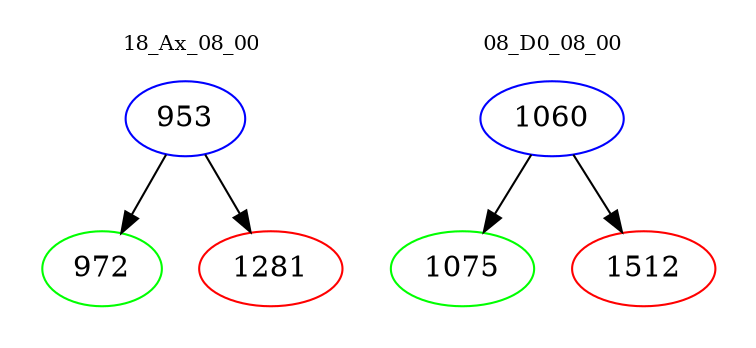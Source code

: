 digraph{
subgraph cluster_0 {
color = white
label = "18_Ax_08_00";
fontsize=10;
T0_953 [label="953", color="blue"]
T0_953 -> T0_972 [color="black"]
T0_972 [label="972", color="green"]
T0_953 -> T0_1281 [color="black"]
T0_1281 [label="1281", color="red"]
}
subgraph cluster_1 {
color = white
label = "08_D0_08_00";
fontsize=10;
T1_1060 [label="1060", color="blue"]
T1_1060 -> T1_1075 [color="black"]
T1_1075 [label="1075", color="green"]
T1_1060 -> T1_1512 [color="black"]
T1_1512 [label="1512", color="red"]
}
}
